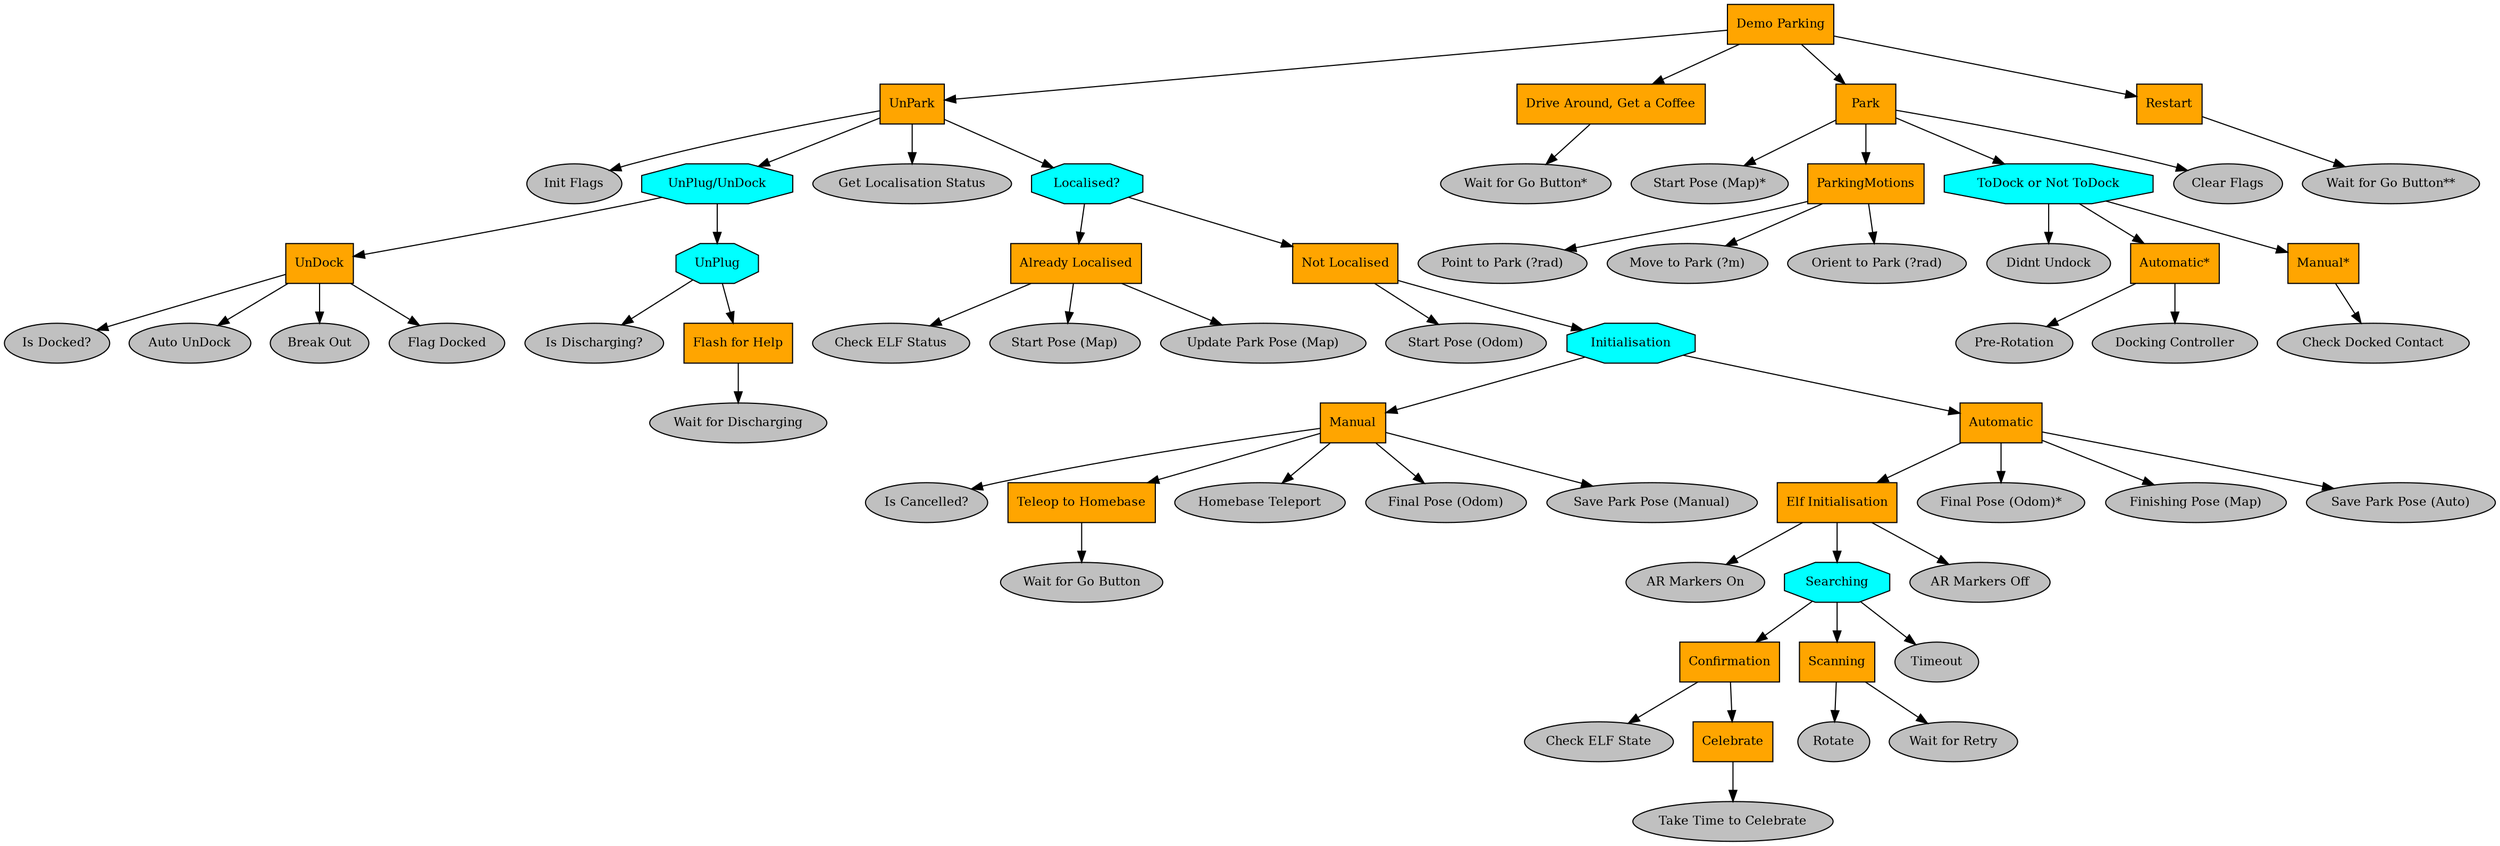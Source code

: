 digraph demo_parking {
"Demo Parking" [shape=box, fontsize=11, style=filled, fillcolor=orange];
UnPark [shape=box, fontsize=11, style=filled, fillcolor=orange];
"Demo Parking" -> UnPark;
"Init Flags" [shape=ellipse, fontsize=11, style=filled, fillcolor=gray];
UnPark -> "Init Flags";
"UnPlug/UnDock" [shape=octagon, fontsize=11, style=filled, fillcolor=cyan];
UnPark -> "UnPlug/UnDock";
UnDock [shape=box, fontsize=11, style=filled, fillcolor=orange];
"UnPlug/UnDock" -> UnDock;
"Is Docked?" [shape=ellipse, fontsize=11, style=filled, fillcolor=gray];
UnDock -> "Is Docked?";
"Auto UnDock" [shape=ellipse, fontsize=11, style=filled, fillcolor=gray];
UnDock -> "Auto UnDock";
"Break Out" [shape=ellipse, fontsize=11, style=filled, fillcolor=gray];
UnDock -> "Break Out";
"Flag Docked" [shape=ellipse, fontsize=11, style=filled, fillcolor=gray];
UnDock -> "Flag Docked";
UnPlug [shape=octagon, fontsize=11, style=filled, fillcolor=cyan];
"UnPlug/UnDock" -> UnPlug;
"Is Discharging?" [shape=ellipse, fontsize=11, style=filled, fillcolor=gray];
UnPlug -> "Is Discharging?";
"Flash for Help" [shape=box, fontsize=11, style=filled, fillcolor=orange];
UnPlug -> "Flash for Help";
"Wait for Discharging" [shape=ellipse, fontsize=11, style=filled, fillcolor=gray];
"Flash for Help" -> "Wait for Discharging";
"Get Localisation Status" [shape=ellipse, fontsize=11, style=filled, fillcolor=gray];
UnPark -> "Get Localisation Status";
"Localised?" [shape=octagon, fontsize=11, style=filled, fillcolor=cyan];
UnPark -> "Localised?";
"Already Localised" [shape=box, fontsize=11, style=filled, fillcolor=orange];
"Localised?" -> "Already Localised";
"Check ELF Status" [shape=ellipse, fontsize=11, style=filled, fillcolor=gray];
"Already Localised" -> "Check ELF Status";
"Start Pose (Map)" [shape=ellipse, fontsize=11, style=filled, fillcolor=gray];
"Already Localised" -> "Start Pose (Map)";
"Update Park Pose (Map)" [shape=ellipse, fontsize=11, style=filled, fillcolor=gray];
"Already Localised" -> "Update Park Pose (Map)";
"Not Localised" [shape=box, fontsize=11, style=filled, fillcolor=orange];
"Localised?" -> "Not Localised";
"Start Pose (Odom)" [shape=ellipse, fontsize=11, style=filled, fillcolor=gray];
"Not Localised" -> "Start Pose (Odom)";
Initialisation [shape=octagon, fontsize=11, style=filled, fillcolor=cyan];
"Not Localised" -> Initialisation;
Manual [shape=box, fontsize=11, style=filled, fillcolor=orange];
Initialisation -> Manual;
"Is Cancelled?" [shape=ellipse, fontsize=11, style=filled, fillcolor=gray];
Manual -> "Is Cancelled?";
"Teleop to Homebase" [shape=box, fontsize=11, style=filled, fillcolor=orange];
Manual -> "Teleop to Homebase";
"Wait for Go Button" [shape=ellipse, fontsize=11, style=filled, fillcolor=gray];
"Teleop to Homebase" -> "Wait for Go Button";
"Homebase Teleport" [shape=ellipse, fontsize=11, style=filled, fillcolor=gray];
Manual -> "Homebase Teleport";
"Final Pose (Odom)" [shape=ellipse, fontsize=11, style=filled, fillcolor=gray];
Manual -> "Final Pose (Odom)";
"Save Park Pose (Manual)" [shape=ellipse, fontsize=11, style=filled, fillcolor=gray];
Manual -> "Save Park Pose (Manual)";
Automatic [shape=box, fontsize=11, style=filled, fillcolor=orange];
Initialisation -> Automatic;
"Elf Initialisation" [shape=box, fontsize=11, style=filled, fillcolor=orange];
Automatic -> "Elf Initialisation";
"AR Markers On" [shape=ellipse, fontsize=11, style=filled, fillcolor=gray];
"Elf Initialisation" -> "AR Markers On";
Searching [shape=octagon, fontsize=11, style=filled, fillcolor=cyan];
"Elf Initialisation" -> Searching;
Confirmation [shape=box, fontsize=11, style=filled, fillcolor=orange];
Searching -> Confirmation;
"Check ELF State" [shape=ellipse, fontsize=11, style=filled, fillcolor=gray];
Confirmation -> "Check ELF State";
Celebrate [shape=box, fontsize=11, style=filled, fillcolor=orange];
Confirmation -> Celebrate;
"Take Time to Celebrate" [shape=ellipse, fontsize=11, style=filled, fillcolor=gray];
Celebrate -> "Take Time to Celebrate";
Scanning [shape=box, fontsize=11, style=filled, fillcolor=orange];
Searching -> Scanning;
Rotate [shape=ellipse, fontsize=11, style=filled, fillcolor=gray];
Scanning -> Rotate;
"Wait for Retry" [shape=ellipse, fontsize=11, style=filled, fillcolor=gray];
Scanning -> "Wait for Retry";
Timeout [shape=ellipse, fontsize=11, style=filled, fillcolor=gray];
Searching -> Timeout;
"AR Markers Off" [shape=ellipse, fontsize=11, style=filled, fillcolor=gray];
"Elf Initialisation" -> "AR Markers Off";
"Final Pose (Odom)*" [shape=ellipse, fontsize=11, style=filled, fillcolor=gray];
Automatic -> "Final Pose (Odom)*";
"Finishing Pose (Map)" [shape=ellipse, fontsize=11, style=filled, fillcolor=gray];
Automatic -> "Finishing Pose (Map)";
"Save Park Pose (Auto)" [shape=ellipse, fontsize=11, style=filled, fillcolor=gray];
Automatic -> "Save Park Pose (Auto)";
"Drive Around, Get a Coffee" [shape=box, fontsize=11, style=filled, fillcolor=orange];
"Demo Parking" -> "Drive Around, Get a Coffee";
"Wait for Go Button*" [shape=ellipse, fontsize=11, style=filled, fillcolor=gray];
"Drive Around, Get a Coffee" -> "Wait for Go Button*";
Park [shape=box, fontsize=11, style=filled, fillcolor=orange];
"Demo Parking" -> Park;
"Start Pose (Map)*" [shape=ellipse, fontsize=11, style=filled, fillcolor=gray];
Park -> "Start Pose (Map)*";
ParkingMotions [shape=box, fontsize=11, style=filled, fillcolor=orange];
Park -> ParkingMotions;
"Point to Park (?rad)" [shape=ellipse, fontsize=11, style=filled, fillcolor=gray];
ParkingMotions -> "Point to Park (?rad)";
"Move to Park (?m)" [shape=ellipse, fontsize=11, style=filled, fillcolor=gray];
ParkingMotions -> "Move to Park (?m)";
"Orient to Park (?rad)" [shape=ellipse, fontsize=11, style=filled, fillcolor=gray];
ParkingMotions -> "Orient to Park (?rad)";
"ToDock or Not ToDock" [shape=octagon, fontsize=11, style=filled, fillcolor=cyan];
Park -> "ToDock or Not ToDock";
"Didnt Undock" [shape=ellipse, fontsize=11, style=filled, fillcolor=gray];
"ToDock or Not ToDock" -> "Didnt Undock";
"Automatic*" [shape=box, fontsize=11, style=filled, fillcolor=orange];
"ToDock or Not ToDock" -> "Automatic*";
"Pre-Rotation" [shape=ellipse, fontsize=11, style=filled, fillcolor=gray];
"Automatic*" -> "Pre-Rotation";
"Docking Controller" [shape=ellipse, fontsize=11, style=filled, fillcolor=gray];
"Automatic*" -> "Docking Controller";
"Manual*" [shape=box, fontsize=11, style=filled, fillcolor=orange];
"ToDock or Not ToDock" -> "Manual*";
"Check Docked Contact" [shape=ellipse, fontsize=11, style=filled, fillcolor=gray];
"Manual*" -> "Check Docked Contact";
"Clear Flags" [shape=ellipse, fontsize=11, style=filled, fillcolor=gray];
Park -> "Clear Flags";
Restart [shape=box, fontsize=11, style=filled, fillcolor=orange];
"Demo Parking" -> Restart;
"Wait for Go Button**" [shape=ellipse, fontsize=11, style=filled, fillcolor=gray];
Restart -> "Wait for Go Button**";
}
